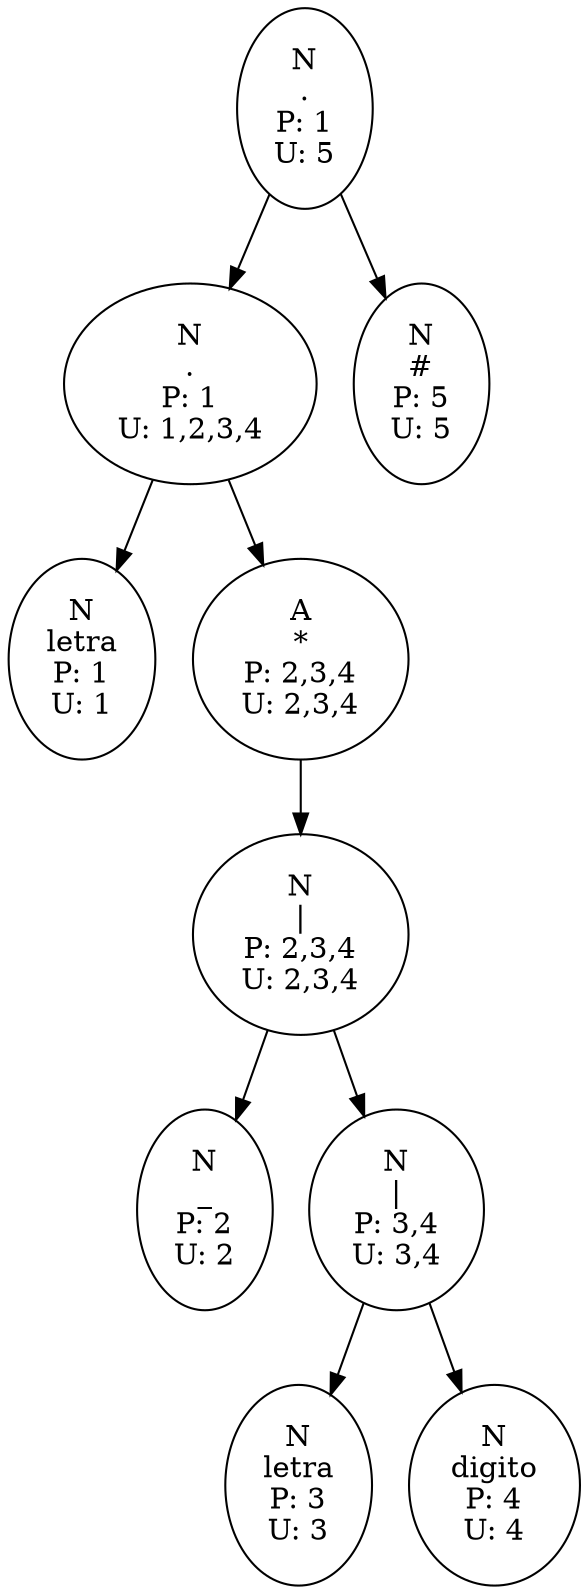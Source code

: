 digraph G{
N5->N1
N1->1
1[label="N
letra
P: 1
U: 1"];
N1[label="N
.
P: 1
U: 1,2,3,4"];
N1->N4
N4->N2
N2->2
2[label="N
_
P: 2
U: 2"];
N2[label="N
|
P: 2,3,4
U: 2,3,4"];
N2->N3
N3->3
3[label="N
letra
P: 3
U: 3"];
N3[label="N
|
P: 3,4
U: 3,4"];
N3->4
4[label="N
digito
P: 4
U: 4"];
N4[label="A
*
P: 2,3,4
U: 2,3,4"];
N5[label="N
.
P: 1
U: 5"];
N5->5
5[label="N
#
P: 5
U: 5"];
}
